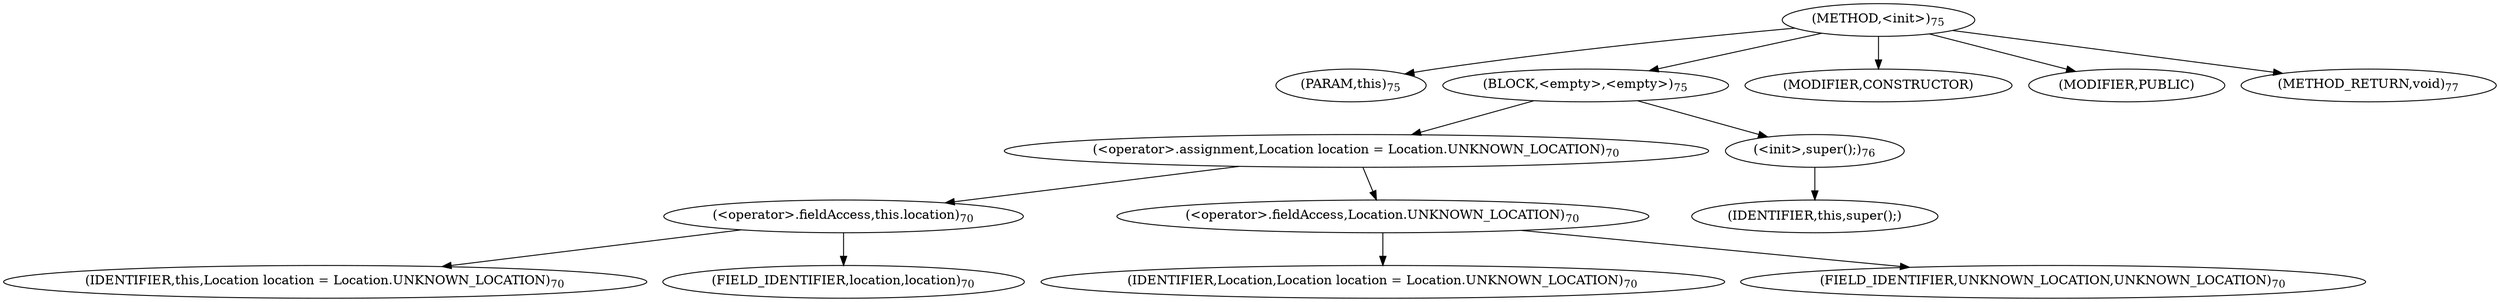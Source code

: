 digraph "&lt;init&gt;" {  
"59" [label = <(METHOD,&lt;init&gt;)<SUB>75</SUB>> ]
"4" [label = <(PARAM,this)<SUB>75</SUB>> ]
"60" [label = <(BLOCK,&lt;empty&gt;,&lt;empty&gt;)<SUB>75</SUB>> ]
"61" [label = <(&lt;operator&gt;.assignment,Location location = Location.UNKNOWN_LOCATION)<SUB>70</SUB>> ]
"62" [label = <(&lt;operator&gt;.fieldAccess,this.location)<SUB>70</SUB>> ]
"63" [label = <(IDENTIFIER,this,Location location = Location.UNKNOWN_LOCATION)<SUB>70</SUB>> ]
"64" [label = <(FIELD_IDENTIFIER,location,location)<SUB>70</SUB>> ]
"65" [label = <(&lt;operator&gt;.fieldAccess,Location.UNKNOWN_LOCATION)<SUB>70</SUB>> ]
"66" [label = <(IDENTIFIER,Location,Location location = Location.UNKNOWN_LOCATION)<SUB>70</SUB>> ]
"67" [label = <(FIELD_IDENTIFIER,UNKNOWN_LOCATION,UNKNOWN_LOCATION)<SUB>70</SUB>> ]
"68" [label = <(&lt;init&gt;,super();)<SUB>76</SUB>> ]
"3" [label = <(IDENTIFIER,this,super();)> ]
"69" [label = <(MODIFIER,CONSTRUCTOR)> ]
"70" [label = <(MODIFIER,PUBLIC)> ]
"71" [label = <(METHOD_RETURN,void)<SUB>77</SUB>> ]
  "59" -> "4" 
  "59" -> "60" 
  "59" -> "69" 
  "59" -> "70" 
  "59" -> "71" 
  "60" -> "61" 
  "60" -> "68" 
  "61" -> "62" 
  "61" -> "65" 
  "62" -> "63" 
  "62" -> "64" 
  "65" -> "66" 
  "65" -> "67" 
  "68" -> "3" 
}
